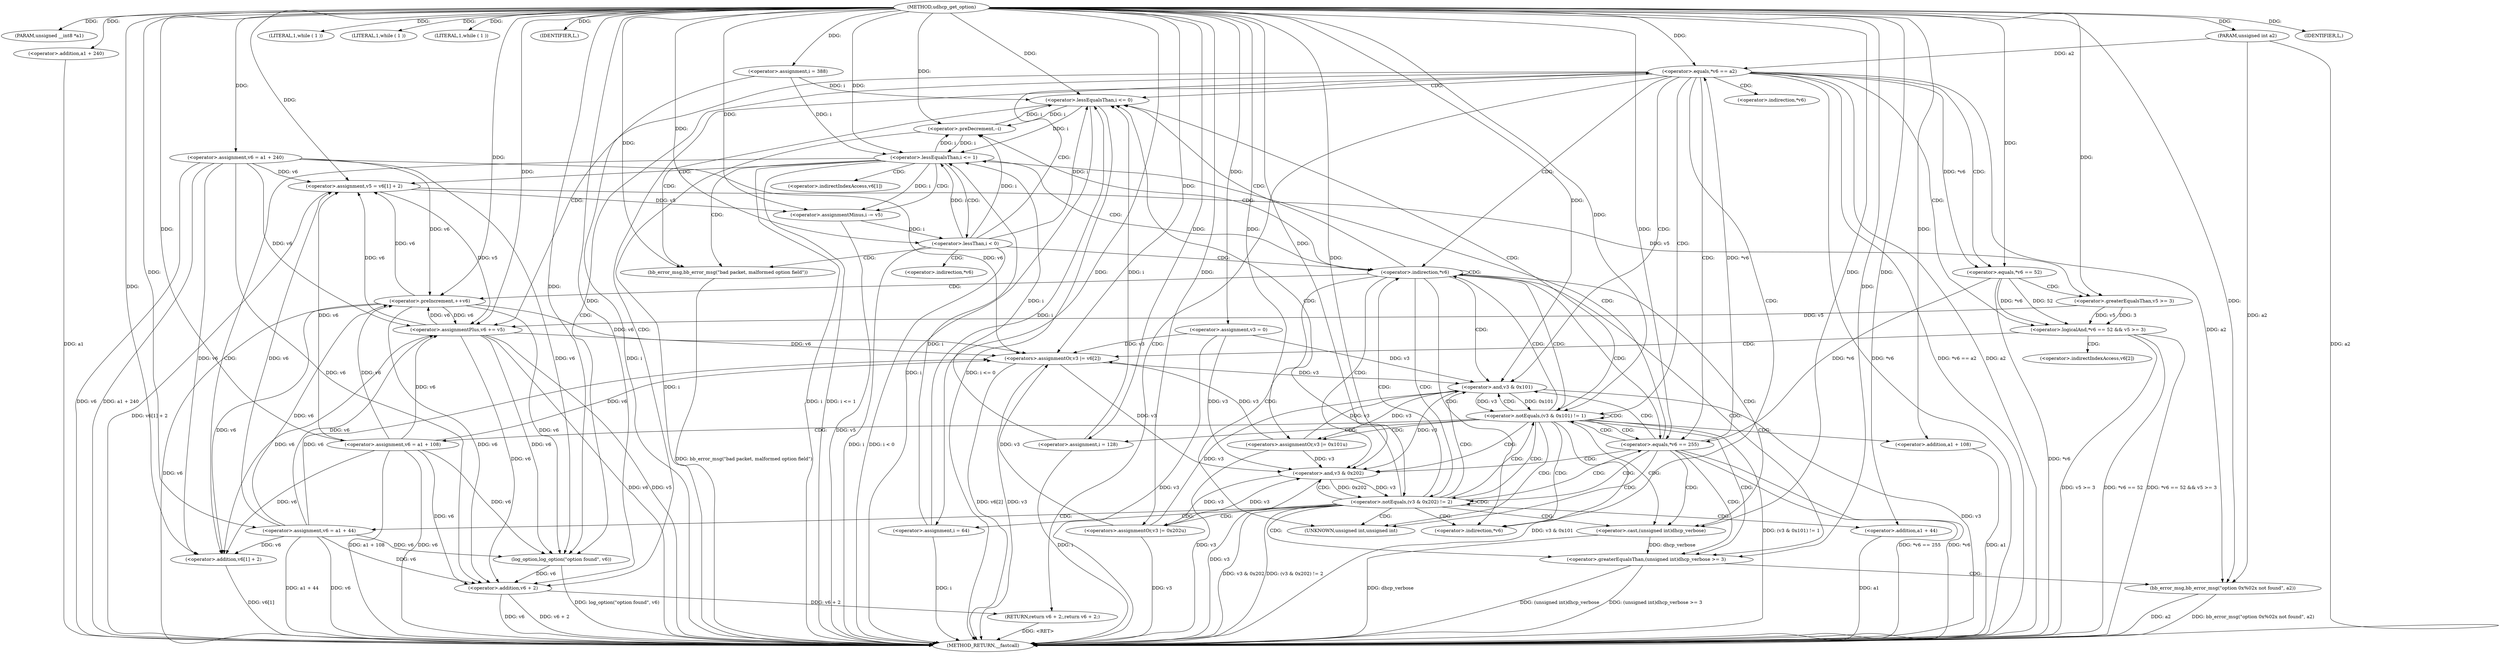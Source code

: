 digraph udhcp_get_option {  
"1000105" [label = "(METHOD,udhcp_get_option)" ]
"1000254" [label = "(METHOD_RETURN,__fastcall)" ]
"1000106" [label = "(PARAM,unsigned __int8 *a1)" ]
"1000107" [label = "(PARAM,unsigned int a2)" ]
"1000113" [label = "(<operator>.assignment,v3 = 0)" ]
"1000116" [label = "(<operator>.assignment,v6 = a1 + 240)" ]
"1000118" [label = "(<operator>.addition,a1 + 240)" ]
"1000122" [label = "(<operator>.assignment,i = 388)" ]
"1000125" [label = "(<operator>.assignment,i = 64)" ]
"1000130" [label = "(LITERAL,1,while ( 1 ))" ]
"1000133" [label = "(LITERAL,1,while ( 1 ))" ]
"1000136" [label = "(LITERAL,1,while ( 1 ))" ]
"1000139" [label = "(<operator>.lessEqualsThan,i <= 0)" ]
"1000144" [label = "(bb_error_msg,bb_error_msg(\"bad packet, malformed option field\"))" ]
"1000146" [label = "(IDENTIFIER,L,)" ]
"1000151" [label = "(<operator>.preDecrement,--i)" ]
"1000153" [label = "(<operator>.preIncrement,++v6)" ]
"1000156" [label = "(<operator>.equals,*v6 == 255)" ]
"1000162" [label = "(<operator>.lessEqualsThan,i <= 1)" ]
"1000166" [label = "(<operator>.assignment,v5 = v6[1] + 2)" ]
"1000168" [label = "(<operator>.addition,v6[1] + 2)" ]
"1000173" [label = "(<operator>.assignmentMinus,i -= v5)" ]
"1000177" [label = "(<operator>.lessThan,i < 0)" ]
"1000182" [label = "(<operator>.equals,*v6 == a2)" ]
"1000187" [label = "(log_option,log_option(\"option found\", v6))" ]
"1000190" [label = "(RETURN,return v6 + 2;,return v6 + 2;)" ]
"1000191" [label = "(<operator>.addition,v6 + 2)" ]
"1000195" [label = "(<operator>.logicalAnd,*v6 == 52 && v5 >= 3)" ]
"1000196" [label = "(<operator>.equals,*v6 == 52)" ]
"1000200" [label = "(<operator>.greaterEqualsThan,v5 >= 3)" ]
"1000203" [label = "(<operators>.assignmentOr,v3 |= v6[2])" ]
"1000208" [label = "(<operator>.assignmentPlus,v6 += v5)" ]
"1000212" [label = "(<operator>.notEquals,(v3 & 0x101) != 1)" ]
"1000213" [label = "(<operator>.and,v3 & 0x101)" ]
"1000218" [label = "(<operators>.assignmentOr,v3 |= 0x101u)" ]
"1000221" [label = "(<operator>.assignment,v6 = a1 + 108)" ]
"1000223" [label = "(<operator>.addition,a1 + 108)" ]
"1000226" [label = "(<operator>.assignment,i = 128)" ]
"1000230" [label = "(<operator>.notEquals,(v3 & 0x202) != 2)" ]
"1000231" [label = "(<operator>.and,v3 & 0x202)" ]
"1000236" [label = "(<operators>.assignmentOr,v3 |= 0x202u)" ]
"1000239" [label = "(<operator>.assignment,v6 = a1 + 44)" ]
"1000241" [label = "(<operator>.addition,a1 + 44)" ]
"1000245" [label = "(<operator>.greaterEqualsThan,(unsigned int)dhcp_verbose >= 3)" ]
"1000246" [label = "(<operator>.cast,(unsigned int)dhcp_verbose)" ]
"1000250" [label = "(bb_error_msg,bb_error_msg(\"option 0x%02x not found\", a2))" ]
"1000253" [label = "(IDENTIFIER,L,)" ]
"1000148" [label = "(<operator>.indirection,*v6)" ]
"1000157" [label = "(<operator>.indirection,*v6)" ]
"1000169" [label = "(<operator>.indirectIndexAccess,v6[1])" ]
"1000183" [label = "(<operator>.indirection,*v6)" ]
"1000197" [label = "(<operator>.indirection,*v6)" ]
"1000205" [label = "(<operator>.indirectIndexAccess,v6[2])" ]
"1000247" [label = "(UNKNOWN,unsigned int,unsigned int)" ]
  "1000190" -> "1000254"  [ label = "DDG: <RET>"] 
  "1000212" -> "1000254"  [ label = "DDG: (v3 & 0x101) != 1"] 
  "1000230" -> "1000254"  [ label = "DDG: v3 & 0x202"] 
  "1000156" -> "1000254"  [ label = "DDG: *v6 == 255"] 
  "1000139" -> "1000254"  [ label = "DDG: i"] 
  "1000195" -> "1000254"  [ label = "DDG: *v6 == 52 && v5 >= 3"] 
  "1000144" -> "1000254"  [ label = "DDG: bb_error_msg(\"bad packet, malformed option field\")"] 
  "1000107" -> "1000254"  [ label = "DDG: a2"] 
  "1000203" -> "1000254"  [ label = "DDG: v6[2]"] 
  "1000195" -> "1000254"  [ label = "DDG: v5 >= 3"] 
  "1000191" -> "1000254"  [ label = "DDG: v6 + 2"] 
  "1000116" -> "1000254"  [ label = "DDG: v6"] 
  "1000162" -> "1000254"  [ label = "DDG: i"] 
  "1000139" -> "1000254"  [ label = "DDG: i <= 0"] 
  "1000221" -> "1000254"  [ label = "DDG: a1 + 108"] 
  "1000116" -> "1000254"  [ label = "DDG: a1 + 240"] 
  "1000212" -> "1000254"  [ label = "DDG: v3 & 0x101"] 
  "1000177" -> "1000254"  [ label = "DDG: i"] 
  "1000230" -> "1000254"  [ label = "DDG: (v3 & 0x202) != 2"] 
  "1000245" -> "1000254"  [ label = "DDG: (unsigned int)dhcp_verbose"] 
  "1000156" -> "1000254"  [ label = "DDG: *v6"] 
  "1000151" -> "1000254"  [ label = "DDG: i"] 
  "1000213" -> "1000254"  [ label = "DDG: v3"] 
  "1000118" -> "1000254"  [ label = "DDG: a1"] 
  "1000239" -> "1000254"  [ label = "DDG: a1 + 44"] 
  "1000250" -> "1000254"  [ label = "DDG: bb_error_msg(\"option 0x%02x not found\", a2)"] 
  "1000182" -> "1000254"  [ label = "DDG: *v6"] 
  "1000226" -> "1000254"  [ label = "DDG: i"] 
  "1000223" -> "1000254"  [ label = "DDG: a1"] 
  "1000182" -> "1000254"  [ label = "DDG: *v6 == a2"] 
  "1000203" -> "1000254"  [ label = "DDG: v3"] 
  "1000236" -> "1000254"  [ label = "DDG: v3"] 
  "1000231" -> "1000254"  [ label = "DDG: v3"] 
  "1000182" -> "1000254"  [ label = "DDG: a2"] 
  "1000221" -> "1000254"  [ label = "DDG: v6"] 
  "1000246" -> "1000254"  [ label = "DDG: dhcp_verbose"] 
  "1000250" -> "1000254"  [ label = "DDG: a2"] 
  "1000208" -> "1000254"  [ label = "DDG: v6"] 
  "1000125" -> "1000254"  [ label = "DDG: i"] 
  "1000191" -> "1000254"  [ label = "DDG: v6"] 
  "1000187" -> "1000254"  [ label = "DDG: log_option(\"option found\", v6)"] 
  "1000113" -> "1000254"  [ label = "DDG: v3"] 
  "1000177" -> "1000254"  [ label = "DDG: i < 0"] 
  "1000241" -> "1000254"  [ label = "DDG: a1"] 
  "1000195" -> "1000254"  [ label = "DDG: *v6 == 52"] 
  "1000168" -> "1000254"  [ label = "DDG: v6[1]"] 
  "1000208" -> "1000254"  [ label = "DDG: v5"] 
  "1000173" -> "1000254"  [ label = "DDG: v5"] 
  "1000196" -> "1000254"  [ label = "DDG: *v6"] 
  "1000153" -> "1000254"  [ label = "DDG: v6"] 
  "1000239" -> "1000254"  [ label = "DDG: v6"] 
  "1000245" -> "1000254"  [ label = "DDG: (unsigned int)dhcp_verbose >= 3"] 
  "1000122" -> "1000254"  [ label = "DDG: i"] 
  "1000166" -> "1000254"  [ label = "DDG: v6[1] + 2"] 
  "1000218" -> "1000254"  [ label = "DDG: v3"] 
  "1000162" -> "1000254"  [ label = "DDG: i <= 1"] 
  "1000105" -> "1000106"  [ label = "DDG: "] 
  "1000105" -> "1000107"  [ label = "DDG: "] 
  "1000105" -> "1000113"  [ label = "DDG: "] 
  "1000105" -> "1000116"  [ label = "DDG: "] 
  "1000105" -> "1000118"  [ label = "DDG: "] 
  "1000105" -> "1000122"  [ label = "DDG: "] 
  "1000105" -> "1000125"  [ label = "DDG: "] 
  "1000105" -> "1000130"  [ label = "DDG: "] 
  "1000105" -> "1000133"  [ label = "DDG: "] 
  "1000105" -> "1000136"  [ label = "DDG: "] 
  "1000177" -> "1000139"  [ label = "DDG: i"] 
  "1000151" -> "1000139"  [ label = "DDG: i"] 
  "1000226" -> "1000139"  [ label = "DDG: i"] 
  "1000125" -> "1000139"  [ label = "DDG: i"] 
  "1000122" -> "1000139"  [ label = "DDG: i"] 
  "1000105" -> "1000139"  [ label = "DDG: "] 
  "1000105" -> "1000144"  [ label = "DDG: "] 
  "1000105" -> "1000146"  [ label = "DDG: "] 
  "1000162" -> "1000151"  [ label = "DDG: i"] 
  "1000177" -> "1000151"  [ label = "DDG: i"] 
  "1000139" -> "1000151"  [ label = "DDG: i"] 
  "1000105" -> "1000151"  [ label = "DDG: "] 
  "1000116" -> "1000153"  [ label = "DDG: v6"] 
  "1000221" -> "1000153"  [ label = "DDG: v6"] 
  "1000208" -> "1000153"  [ label = "DDG: v6"] 
  "1000239" -> "1000153"  [ label = "DDG: v6"] 
  "1000105" -> "1000153"  [ label = "DDG: "] 
  "1000196" -> "1000156"  [ label = "DDG: *v6"] 
  "1000105" -> "1000156"  [ label = "DDG: "] 
  "1000177" -> "1000162"  [ label = "DDG: i"] 
  "1000151" -> "1000162"  [ label = "DDG: i"] 
  "1000226" -> "1000162"  [ label = "DDG: i"] 
  "1000125" -> "1000162"  [ label = "DDG: i"] 
  "1000139" -> "1000162"  [ label = "DDG: i"] 
  "1000122" -> "1000162"  [ label = "DDG: i"] 
  "1000105" -> "1000162"  [ label = "DDG: "] 
  "1000116" -> "1000166"  [ label = "DDG: v6"] 
  "1000221" -> "1000166"  [ label = "DDG: v6"] 
  "1000208" -> "1000166"  [ label = "DDG: v6"] 
  "1000153" -> "1000166"  [ label = "DDG: v6"] 
  "1000239" -> "1000166"  [ label = "DDG: v6"] 
  "1000105" -> "1000166"  [ label = "DDG: "] 
  "1000116" -> "1000168"  [ label = "DDG: v6"] 
  "1000221" -> "1000168"  [ label = "DDG: v6"] 
  "1000208" -> "1000168"  [ label = "DDG: v6"] 
  "1000153" -> "1000168"  [ label = "DDG: v6"] 
  "1000239" -> "1000168"  [ label = "DDG: v6"] 
  "1000105" -> "1000168"  [ label = "DDG: "] 
  "1000166" -> "1000173"  [ label = "DDG: v5"] 
  "1000105" -> "1000173"  [ label = "DDG: "] 
  "1000162" -> "1000173"  [ label = "DDG: i"] 
  "1000173" -> "1000177"  [ label = "DDG: i"] 
  "1000105" -> "1000177"  [ label = "DDG: "] 
  "1000156" -> "1000182"  [ label = "DDG: *v6"] 
  "1000107" -> "1000182"  [ label = "DDG: a2"] 
  "1000105" -> "1000182"  [ label = "DDG: "] 
  "1000105" -> "1000187"  [ label = "DDG: "] 
  "1000116" -> "1000187"  [ label = "DDG: v6"] 
  "1000221" -> "1000187"  [ label = "DDG: v6"] 
  "1000208" -> "1000187"  [ label = "DDG: v6"] 
  "1000153" -> "1000187"  [ label = "DDG: v6"] 
  "1000239" -> "1000187"  [ label = "DDG: v6"] 
  "1000191" -> "1000190"  [ label = "DDG: v6 + 2"] 
  "1000187" -> "1000191"  [ label = "DDG: v6"] 
  "1000105" -> "1000191"  [ label = "DDG: "] 
  "1000116" -> "1000191"  [ label = "DDG: v6"] 
  "1000221" -> "1000191"  [ label = "DDG: v6"] 
  "1000208" -> "1000191"  [ label = "DDG: v6"] 
  "1000153" -> "1000191"  [ label = "DDG: v6"] 
  "1000239" -> "1000191"  [ label = "DDG: v6"] 
  "1000196" -> "1000195"  [ label = "DDG: *v6"] 
  "1000196" -> "1000195"  [ label = "DDG: 52"] 
  "1000182" -> "1000196"  [ label = "DDG: *v6"] 
  "1000105" -> "1000196"  [ label = "DDG: "] 
  "1000200" -> "1000195"  [ label = "DDG: v5"] 
  "1000200" -> "1000195"  [ label = "DDG: 3"] 
  "1000105" -> "1000200"  [ label = "DDG: "] 
  "1000166" -> "1000200"  [ label = "DDG: v5"] 
  "1000116" -> "1000203"  [ label = "DDG: v6"] 
  "1000221" -> "1000203"  [ label = "DDG: v6"] 
  "1000208" -> "1000203"  [ label = "DDG: v6"] 
  "1000153" -> "1000203"  [ label = "DDG: v6"] 
  "1000239" -> "1000203"  [ label = "DDG: v6"] 
  "1000236" -> "1000203"  [ label = "DDG: v3"] 
  "1000113" -> "1000203"  [ label = "DDG: v3"] 
  "1000218" -> "1000203"  [ label = "DDG: v3"] 
  "1000105" -> "1000203"  [ label = "DDG: "] 
  "1000200" -> "1000208"  [ label = "DDG: v5"] 
  "1000105" -> "1000208"  [ label = "DDG: "] 
  "1000166" -> "1000208"  [ label = "DDG: v5"] 
  "1000116" -> "1000208"  [ label = "DDG: v6"] 
  "1000221" -> "1000208"  [ label = "DDG: v6"] 
  "1000153" -> "1000208"  [ label = "DDG: v6"] 
  "1000239" -> "1000208"  [ label = "DDG: v6"] 
  "1000213" -> "1000212"  [ label = "DDG: v3"] 
  "1000213" -> "1000212"  [ label = "DDG: 0x101"] 
  "1000203" -> "1000213"  [ label = "DDG: v3"] 
  "1000236" -> "1000213"  [ label = "DDG: v3"] 
  "1000113" -> "1000213"  [ label = "DDG: v3"] 
  "1000218" -> "1000213"  [ label = "DDG: v3"] 
  "1000105" -> "1000213"  [ label = "DDG: "] 
  "1000105" -> "1000212"  [ label = "DDG: "] 
  "1000105" -> "1000218"  [ label = "DDG: "] 
  "1000213" -> "1000218"  [ label = "DDG: v3"] 
  "1000105" -> "1000221"  [ label = "DDG: "] 
  "1000105" -> "1000223"  [ label = "DDG: "] 
  "1000105" -> "1000226"  [ label = "DDG: "] 
  "1000231" -> "1000230"  [ label = "DDG: v3"] 
  "1000231" -> "1000230"  [ label = "DDG: 0x202"] 
  "1000213" -> "1000231"  [ label = "DDG: v3"] 
  "1000203" -> "1000231"  [ label = "DDG: v3"] 
  "1000236" -> "1000231"  [ label = "DDG: v3"] 
  "1000113" -> "1000231"  [ label = "DDG: v3"] 
  "1000218" -> "1000231"  [ label = "DDG: v3"] 
  "1000105" -> "1000231"  [ label = "DDG: "] 
  "1000105" -> "1000230"  [ label = "DDG: "] 
  "1000105" -> "1000236"  [ label = "DDG: "] 
  "1000231" -> "1000236"  [ label = "DDG: v3"] 
  "1000105" -> "1000239"  [ label = "DDG: "] 
  "1000105" -> "1000241"  [ label = "DDG: "] 
  "1000246" -> "1000245"  [ label = "DDG: dhcp_verbose"] 
  "1000105" -> "1000246"  [ label = "DDG: "] 
  "1000105" -> "1000245"  [ label = "DDG: "] 
  "1000105" -> "1000250"  [ label = "DDG: "] 
  "1000182" -> "1000250"  [ label = "DDG: a2"] 
  "1000107" -> "1000250"  [ label = "DDG: a2"] 
  "1000105" -> "1000253"  [ label = "DDG: "] 
  "1000139" -> "1000144"  [ label = "CDG: "] 
  "1000148" -> "1000153"  [ label = "CDG: "] 
  "1000148" -> "1000151"  [ label = "CDG: "] 
  "1000148" -> "1000139"  [ label = "CDG: "] 
  "1000148" -> "1000157"  [ label = "CDG: "] 
  "1000148" -> "1000156"  [ label = "CDG: "] 
  "1000148" -> "1000148"  [ label = "CDG: "] 
  "1000148" -> "1000213"  [ label = "CDG: "] 
  "1000148" -> "1000212"  [ label = "CDG: "] 
  "1000148" -> "1000231"  [ label = "CDG: "] 
  "1000148" -> "1000230"  [ label = "CDG: "] 
  "1000148" -> "1000247"  [ label = "CDG: "] 
  "1000148" -> "1000246"  [ label = "CDG: "] 
  "1000148" -> "1000245"  [ label = "CDG: "] 
  "1000156" -> "1000162"  [ label = "CDG: "] 
  "1000156" -> "1000213"  [ label = "CDG: "] 
  "1000156" -> "1000212"  [ label = "CDG: "] 
  "1000156" -> "1000231"  [ label = "CDG: "] 
  "1000156" -> "1000230"  [ label = "CDG: "] 
  "1000156" -> "1000247"  [ label = "CDG: "] 
  "1000156" -> "1000246"  [ label = "CDG: "] 
  "1000156" -> "1000245"  [ label = "CDG: "] 
  "1000162" -> "1000173"  [ label = "CDG: "] 
  "1000162" -> "1000169"  [ label = "CDG: "] 
  "1000162" -> "1000168"  [ label = "CDG: "] 
  "1000162" -> "1000166"  [ label = "CDG: "] 
  "1000162" -> "1000177"  [ label = "CDG: "] 
  "1000162" -> "1000144"  [ label = "CDG: "] 
  "1000162" -> "1000148"  [ label = "CDG: "] 
  "1000177" -> "1000183"  [ label = "CDG: "] 
  "1000177" -> "1000182"  [ label = "CDG: "] 
  "1000177" -> "1000144"  [ label = "CDG: "] 
  "1000177" -> "1000148"  [ label = "CDG: "] 
  "1000182" -> "1000191"  [ label = "CDG: "] 
  "1000182" -> "1000190"  [ label = "CDG: "] 
  "1000182" -> "1000187"  [ label = "CDG: "] 
  "1000182" -> "1000208"  [ label = "CDG: "] 
  "1000182" -> "1000197"  [ label = "CDG: "] 
  "1000182" -> "1000196"  [ label = "CDG: "] 
  "1000182" -> "1000195"  [ label = "CDG: "] 
  "1000182" -> "1000213"  [ label = "CDG: "] 
  "1000182" -> "1000212"  [ label = "CDG: "] 
  "1000182" -> "1000139"  [ label = "CDG: "] 
  "1000182" -> "1000157"  [ label = "CDG: "] 
  "1000182" -> "1000156"  [ label = "CDG: "] 
  "1000182" -> "1000148"  [ label = "CDG: "] 
  "1000195" -> "1000205"  [ label = "CDG: "] 
  "1000195" -> "1000203"  [ label = "CDG: "] 
  "1000196" -> "1000200"  [ label = "CDG: "] 
  "1000212" -> "1000223"  [ label = "CDG: "] 
  "1000212" -> "1000221"  [ label = "CDG: "] 
  "1000212" -> "1000218"  [ label = "CDG: "] 
  "1000212" -> "1000226"  [ label = "CDG: "] 
  "1000212" -> "1000231"  [ label = "CDG: "] 
  "1000212" -> "1000230"  [ label = "CDG: "] 
  "1000212" -> "1000247"  [ label = "CDG: "] 
  "1000212" -> "1000246"  [ label = "CDG: "] 
  "1000212" -> "1000245"  [ label = "CDG: "] 
  "1000212" -> "1000213"  [ label = "CDG: "] 
  "1000212" -> "1000212"  [ label = "CDG: "] 
  "1000212" -> "1000139"  [ label = "CDG: "] 
  "1000212" -> "1000157"  [ label = "CDG: "] 
  "1000212" -> "1000156"  [ label = "CDG: "] 
  "1000212" -> "1000148"  [ label = "CDG: "] 
  "1000230" -> "1000239"  [ label = "CDG: "] 
  "1000230" -> "1000236"  [ label = "CDG: "] 
  "1000230" -> "1000247"  [ label = "CDG: "] 
  "1000230" -> "1000246"  [ label = "CDG: "] 
  "1000230" -> "1000245"  [ label = "CDG: "] 
  "1000230" -> "1000241"  [ label = "CDG: "] 
  "1000230" -> "1000125"  [ label = "CDG: "] 
  "1000230" -> "1000231"  [ label = "CDG: "] 
  "1000230" -> "1000230"  [ label = "CDG: "] 
  "1000230" -> "1000213"  [ label = "CDG: "] 
  "1000230" -> "1000212"  [ label = "CDG: "] 
  "1000230" -> "1000139"  [ label = "CDG: "] 
  "1000230" -> "1000157"  [ label = "CDG: "] 
  "1000230" -> "1000156"  [ label = "CDG: "] 
  "1000230" -> "1000148"  [ label = "CDG: "] 
  "1000245" -> "1000250"  [ label = "CDG: "] 
}
